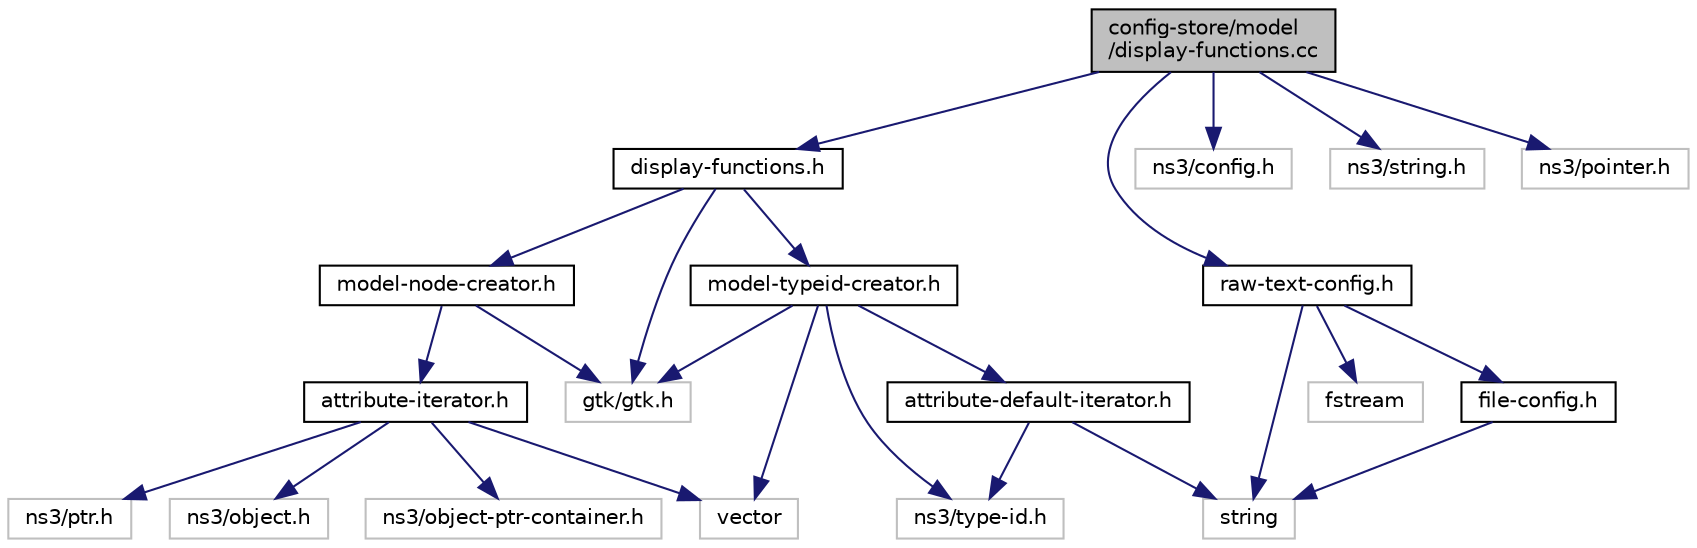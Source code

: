 digraph "config-store/model/display-functions.cc"
{
  edge [fontname="Helvetica",fontsize="10",labelfontname="Helvetica",labelfontsize="10"];
  node [fontname="Helvetica",fontsize="10",shape=record];
  Node1 [label="config-store/model\l/display-functions.cc",height=0.2,width=0.4,color="black", fillcolor="grey75", style="filled", fontcolor="black"];
  Node1 -> Node2 [color="midnightblue",fontsize="10",style="solid"];
  Node2 [label="display-functions.h",height=0.2,width=0.4,color="black", fillcolor="white", style="filled",URL="$da/d22/display-functions_8h.html"];
  Node2 -> Node3 [color="midnightblue",fontsize="10",style="solid"];
  Node3 [label="model-node-creator.h",height=0.2,width=0.4,color="black", fillcolor="white", style="filled",URL="$df/dea/model-node-creator_8h.html"];
  Node3 -> Node4 [color="midnightblue",fontsize="10",style="solid"];
  Node4 [label="attribute-iterator.h",height=0.2,width=0.4,color="black", fillcolor="white", style="filled",URL="$d4/dc3/attribute-iterator_8h.html"];
  Node4 -> Node5 [color="midnightblue",fontsize="10",style="solid"];
  Node5 [label="ns3/ptr.h",height=0.2,width=0.4,color="grey75", fillcolor="white", style="filled"];
  Node4 -> Node6 [color="midnightblue",fontsize="10",style="solid"];
  Node6 [label="ns3/object.h",height=0.2,width=0.4,color="grey75", fillcolor="white", style="filled"];
  Node4 -> Node7 [color="midnightblue",fontsize="10",style="solid"];
  Node7 [label="ns3/object-ptr-container.h",height=0.2,width=0.4,color="grey75", fillcolor="white", style="filled"];
  Node4 -> Node8 [color="midnightblue",fontsize="10",style="solid"];
  Node8 [label="vector",height=0.2,width=0.4,color="grey75", fillcolor="white", style="filled"];
  Node3 -> Node9 [color="midnightblue",fontsize="10",style="solid"];
  Node9 [label="gtk/gtk.h",height=0.2,width=0.4,color="grey75", fillcolor="white", style="filled"];
  Node2 -> Node10 [color="midnightblue",fontsize="10",style="solid"];
  Node10 [label="model-typeid-creator.h",height=0.2,width=0.4,color="black", fillcolor="white", style="filled",URL="$d4/d82/model-typeid-creator_8h.html"];
  Node10 -> Node11 [color="midnightblue",fontsize="10",style="solid"];
  Node11 [label="attribute-default-iterator.h",height=0.2,width=0.4,color="black", fillcolor="white", style="filled",URL="$dd/d40/attribute-default-iterator_8h.html"];
  Node11 -> Node12 [color="midnightblue",fontsize="10",style="solid"];
  Node12 [label="ns3/type-id.h",height=0.2,width=0.4,color="grey75", fillcolor="white", style="filled"];
  Node11 -> Node13 [color="midnightblue",fontsize="10",style="solid"];
  Node13 [label="string",height=0.2,width=0.4,color="grey75", fillcolor="white", style="filled"];
  Node10 -> Node12 [color="midnightblue",fontsize="10",style="solid"];
  Node10 -> Node9 [color="midnightblue",fontsize="10",style="solid"];
  Node10 -> Node8 [color="midnightblue",fontsize="10",style="solid"];
  Node2 -> Node9 [color="midnightblue",fontsize="10",style="solid"];
  Node1 -> Node14 [color="midnightblue",fontsize="10",style="solid"];
  Node14 [label="raw-text-config.h",height=0.2,width=0.4,color="black", fillcolor="white", style="filled",URL="$d9/d99/raw-text-config_8h.html"];
  Node14 -> Node13 [color="midnightblue",fontsize="10",style="solid"];
  Node14 -> Node15 [color="midnightblue",fontsize="10",style="solid"];
  Node15 [label="fstream",height=0.2,width=0.4,color="grey75", fillcolor="white", style="filled"];
  Node14 -> Node16 [color="midnightblue",fontsize="10",style="solid"];
  Node16 [label="file-config.h",height=0.2,width=0.4,color="black", fillcolor="white", style="filled",URL="$de/d82/file-config_8h.html"];
  Node16 -> Node13 [color="midnightblue",fontsize="10",style="solid"];
  Node1 -> Node17 [color="midnightblue",fontsize="10",style="solid"];
  Node17 [label="ns3/config.h",height=0.2,width=0.4,color="grey75", fillcolor="white", style="filled"];
  Node1 -> Node18 [color="midnightblue",fontsize="10",style="solid"];
  Node18 [label="ns3/string.h",height=0.2,width=0.4,color="grey75", fillcolor="white", style="filled"];
  Node1 -> Node19 [color="midnightblue",fontsize="10",style="solid"];
  Node19 [label="ns3/pointer.h",height=0.2,width=0.4,color="grey75", fillcolor="white", style="filled"];
}
